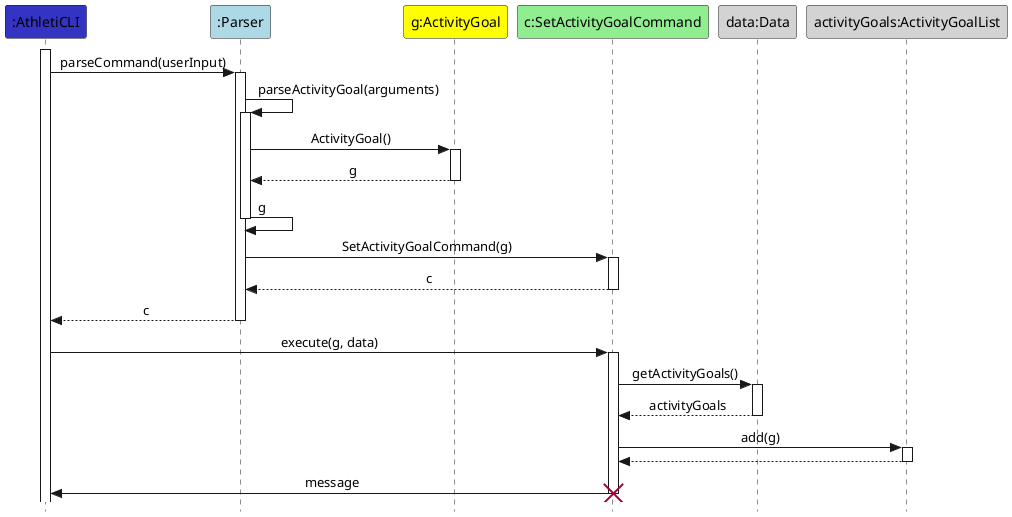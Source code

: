 @startuml
'https://plantuml.com/sequence-diagram
skinparam Style strictuml
skinparam SequenceMessageAlignment center

!define LOGIC_COLOR #3333C4

participant ":AthletiCLI" as AthletiCLI LOGIC_COLOR
participant ":Parser" as Parser #lightblue
participant "g:ActivityGoal" as ActivityGoal #yellow
participant "c:SetActivityGoalCommand" as SetActivityGoalCommand #lightgreen
participant "data:Data" as Data #lightgrey
participant "activityGoals:ActivityGoalList" as activityGoals #lightgrey

AthletiCLI++
AthletiCLI -> Parser++: parseCommand(userInput)
Parser -> Parser++: parseActivityGoal(arguments)
Parser -> ActivityGoal++: ActivityGoal()
ActivityGoal --> Parser--: g
Parser -> Parser: g
Parser--
Parser -> SetActivityGoalCommand++: SetActivityGoalCommand(g)
SetActivityGoalCommand --> Parser--: c
Parser --> AthletiCLI--: c

AthletiCLI -> SetActivityGoalCommand++: execute(g, data)
SetActivityGoalCommand -> Data++: getActivityGoals()

Data --> SetActivityGoalCommand--: activityGoals
SetActivityGoalCommand -> activityGoals++: add(g)
activityGoals --> SetActivityGoalCommand--
SetActivityGoalCommand -> AthletiCLI--: message

destroy SetActivityGoalCommand
@enduml